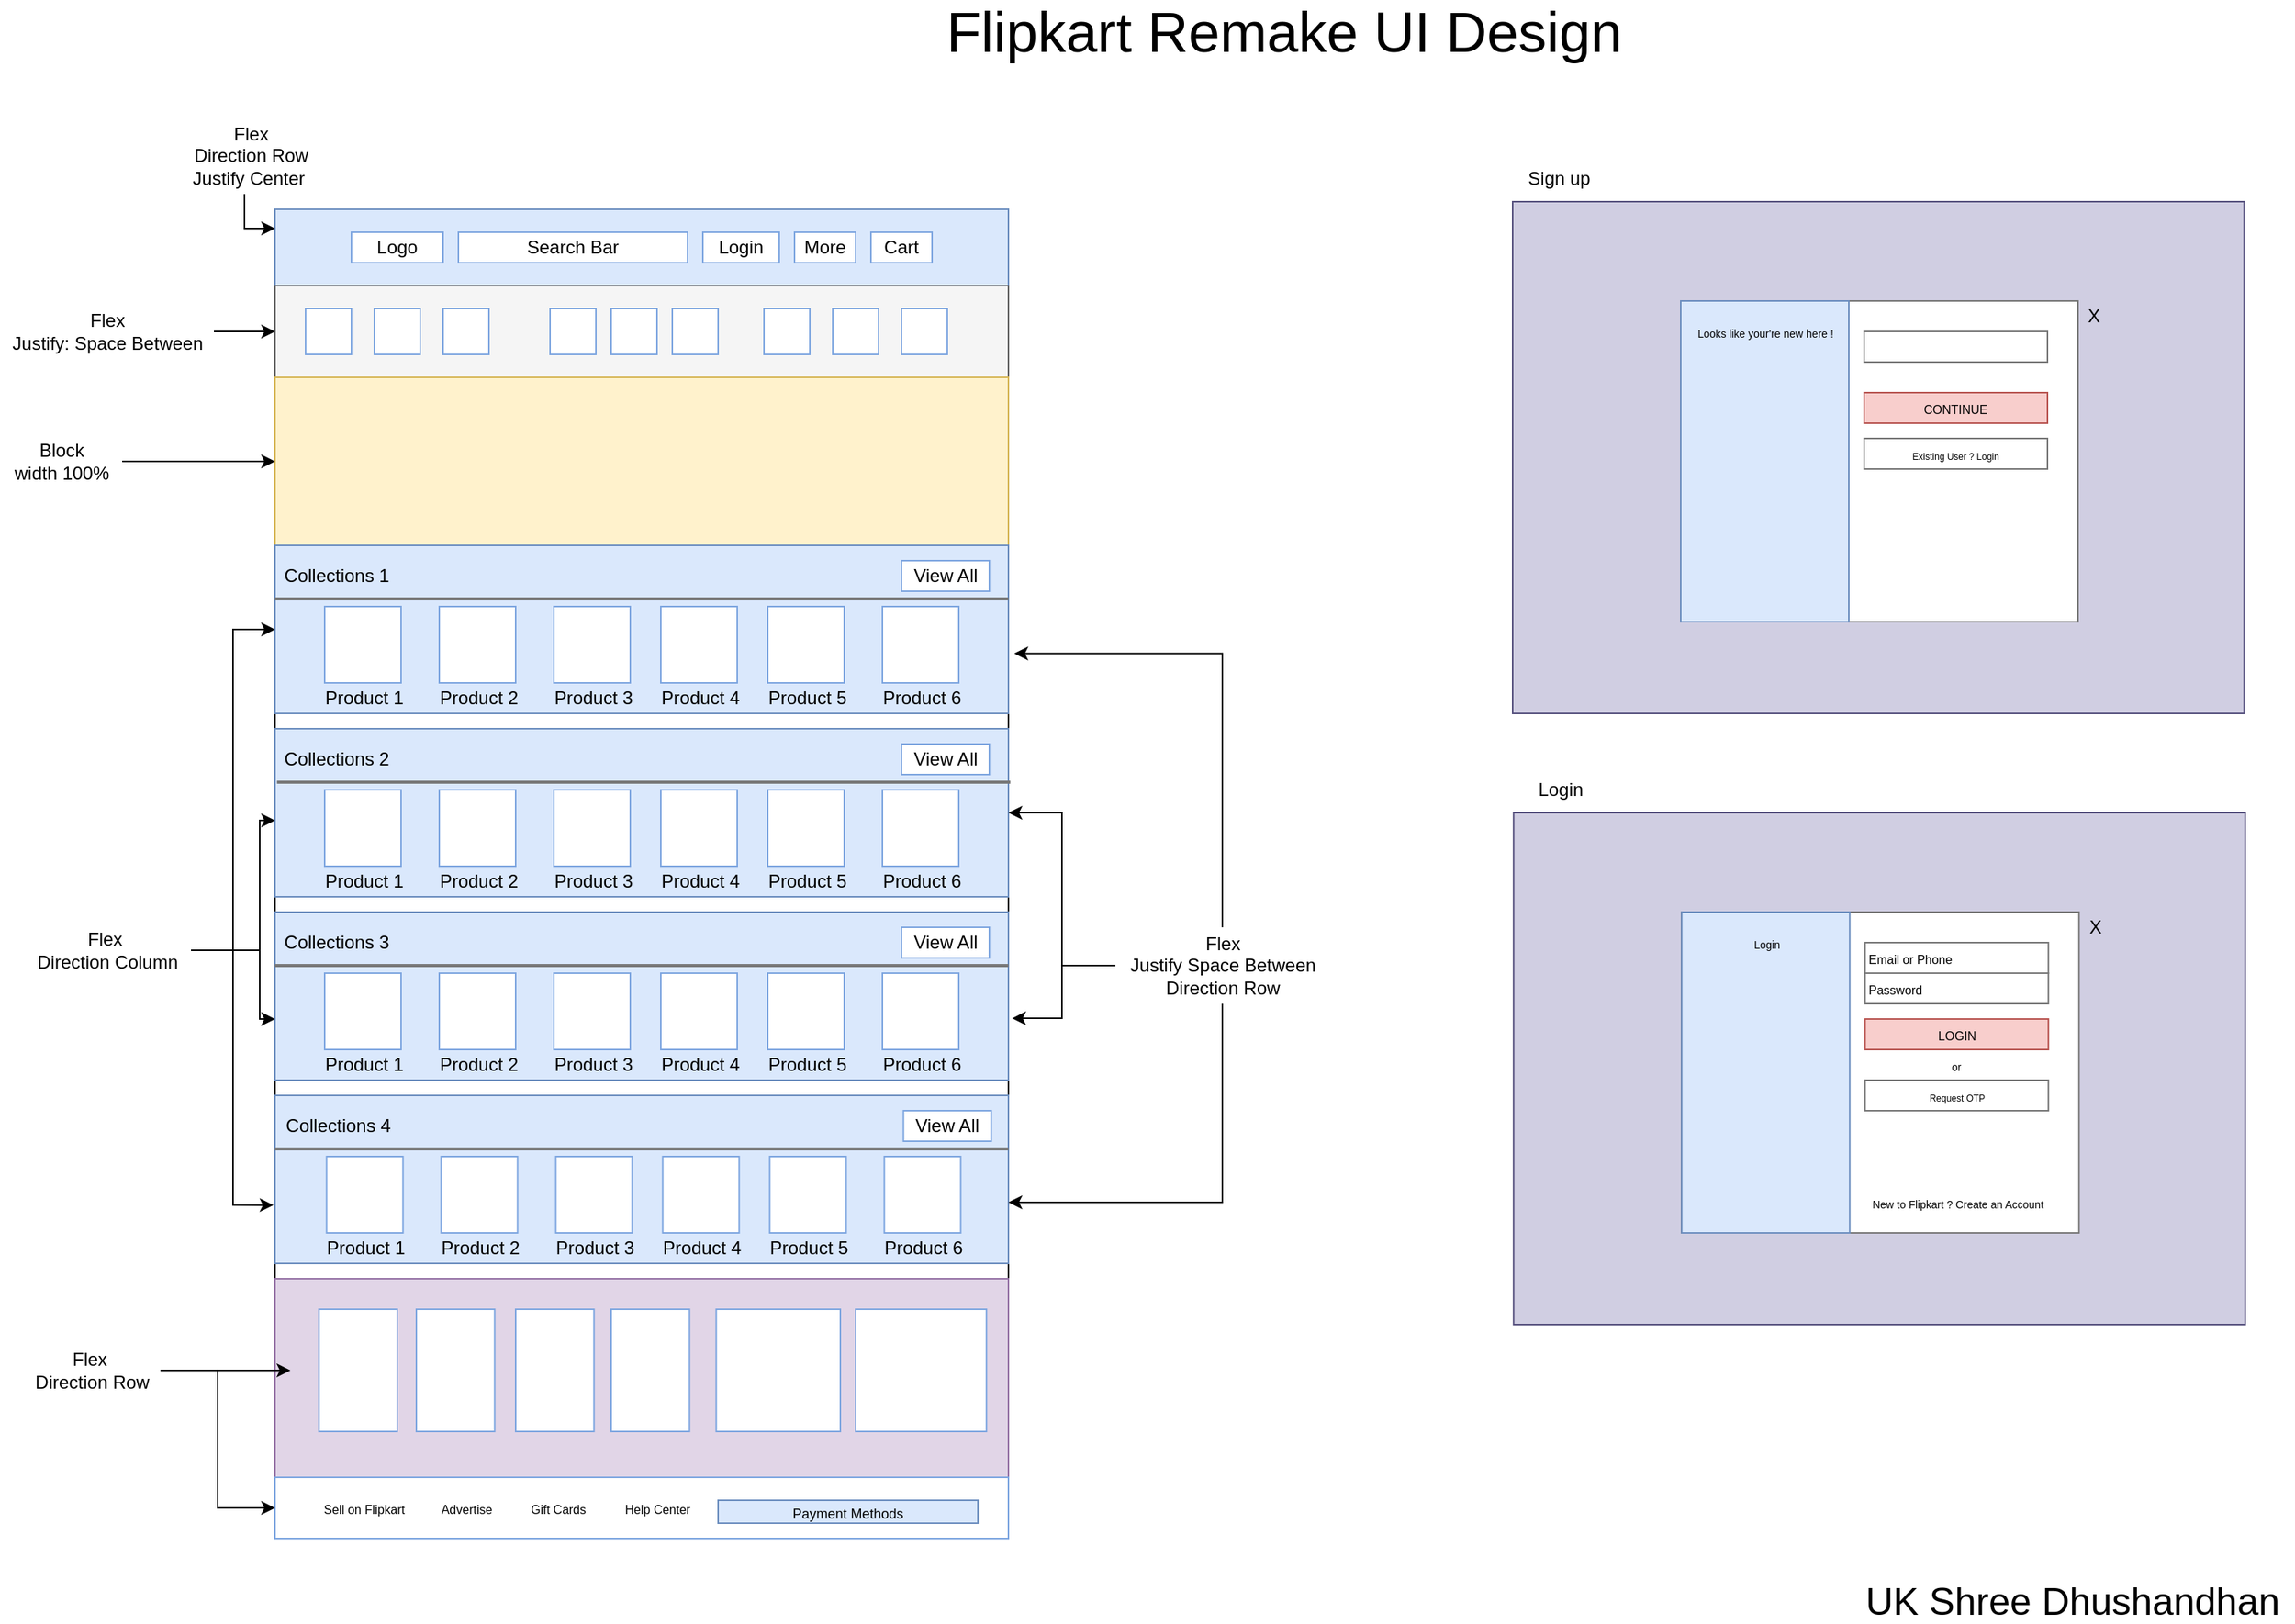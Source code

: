 <mxfile version="14.9.9" type="device"><diagram id="xrPJLf4KaqLyRBbTjnaE" name="Page-1"><mxGraphModel dx="2170" dy="1220" grid="1" gridSize="10" guides="1" tooltips="1" connect="1" arrows="1" fold="1" page="1" pageScale="1" pageWidth="1654" pageHeight="1169" math="0" shadow="0"><root><mxCell id="0"/><mxCell id="1" parent="0"/><mxCell id="oQyZuRm_MuqNHDYcDBWC-1" value="" style="rounded=0;whiteSpace=wrap;html=1;" vertex="1" parent="1"><mxGeometry x="200" y="200" width="480" height="870" as="geometry"/></mxCell><mxCell id="oQyZuRm_MuqNHDYcDBWC-2" value="" style="rounded=0;whiteSpace=wrap;html=1;strokeColor=#6c8ebf;fillColor=#dae8fc;" vertex="1" parent="1"><mxGeometry x="200" y="200" width="480" height="50" as="geometry"/></mxCell><mxCell id="oQyZuRm_MuqNHDYcDBWC-3" value="Logo" style="rounded=0;whiteSpace=wrap;html=1;strokeColor=#7EA6E0;" vertex="1" parent="1"><mxGeometry x="250" y="215" width="60" height="20" as="geometry"/></mxCell><mxCell id="oQyZuRm_MuqNHDYcDBWC-4" value="Search Bar" style="rounded=0;whiteSpace=wrap;html=1;strokeColor=#7EA6E0;" vertex="1" parent="1"><mxGeometry x="320" y="215" width="150" height="20" as="geometry"/></mxCell><mxCell id="oQyZuRm_MuqNHDYcDBWC-5" value="Login" style="rounded=0;whiteSpace=wrap;html=1;strokeColor=#7EA6E0;" vertex="1" parent="1"><mxGeometry x="480" y="215" width="50" height="20" as="geometry"/></mxCell><mxCell id="oQyZuRm_MuqNHDYcDBWC-6" value="More" style="rounded=0;whiteSpace=wrap;html=1;strokeColor=#7EA6E0;" vertex="1" parent="1"><mxGeometry x="540" y="215" width="40" height="20" as="geometry"/></mxCell><mxCell id="oQyZuRm_MuqNHDYcDBWC-7" value="Cart" style="rounded=0;whiteSpace=wrap;html=1;strokeColor=#7EA6E0;" vertex="1" parent="1"><mxGeometry x="590" y="215" width="40" height="20" as="geometry"/></mxCell><mxCell id="oQyZuRm_MuqNHDYcDBWC-10" value="" style="rounded=0;whiteSpace=wrap;html=1;strokeColor=#666666;fillColor=#f5f5f5;fontColor=#333333;" vertex="1" parent="1"><mxGeometry x="200" y="250" width="480" height="60" as="geometry"/></mxCell><mxCell id="oQyZuRm_MuqNHDYcDBWC-11" value="" style="whiteSpace=wrap;html=1;aspect=fixed;strokeColor=#7EA6E0;" vertex="1" parent="1"><mxGeometry x="220" y="265" width="30" height="30" as="geometry"/></mxCell><mxCell id="oQyZuRm_MuqNHDYcDBWC-12" value="" style="whiteSpace=wrap;html=1;aspect=fixed;strokeColor=#7EA6E0;" vertex="1" parent="1"><mxGeometry x="265" y="265" width="30" height="30" as="geometry"/></mxCell><mxCell id="oQyZuRm_MuqNHDYcDBWC-13" value="" style="whiteSpace=wrap;html=1;aspect=fixed;strokeColor=#7EA6E0;" vertex="1" parent="1"><mxGeometry x="310" y="265" width="30" height="30" as="geometry"/></mxCell><mxCell id="oQyZuRm_MuqNHDYcDBWC-16" value="" style="whiteSpace=wrap;html=1;aspect=fixed;strokeColor=#7EA6E0;" vertex="1" parent="1"><mxGeometry x="460" y="265" width="30" height="30" as="geometry"/></mxCell><mxCell id="oQyZuRm_MuqNHDYcDBWC-17" value="" style="whiteSpace=wrap;html=1;aspect=fixed;strokeColor=#7EA6E0;" vertex="1" parent="1"><mxGeometry x="420" y="265" width="30" height="30" as="geometry"/></mxCell><mxCell id="oQyZuRm_MuqNHDYcDBWC-18" value="" style="whiteSpace=wrap;html=1;aspect=fixed;strokeColor=#7EA6E0;" vertex="1" parent="1"><mxGeometry x="380" y="265" width="30" height="30" as="geometry"/></mxCell><mxCell id="oQyZuRm_MuqNHDYcDBWC-19" value="" style="whiteSpace=wrap;html=1;aspect=fixed;strokeColor=#7EA6E0;" vertex="1" parent="1"><mxGeometry x="610" y="265" width="30" height="30" as="geometry"/></mxCell><mxCell id="oQyZuRm_MuqNHDYcDBWC-20" value="" style="whiteSpace=wrap;html=1;aspect=fixed;strokeColor=#7EA6E0;" vertex="1" parent="1"><mxGeometry x="565" y="265" width="30" height="30" as="geometry"/></mxCell><mxCell id="oQyZuRm_MuqNHDYcDBWC-21" value="" style="whiteSpace=wrap;html=1;aspect=fixed;strokeColor=#7EA6E0;" vertex="1" parent="1"><mxGeometry x="520" y="265" width="30" height="30" as="geometry"/></mxCell><mxCell id="oQyZuRm_MuqNHDYcDBWC-22" value="" style="rounded=0;whiteSpace=wrap;html=1;strokeColor=#d6b656;fillColor=#fff2cc;" vertex="1" parent="1"><mxGeometry x="200" y="310" width="480" height="110" as="geometry"/></mxCell><mxCell id="oQyZuRm_MuqNHDYcDBWC-24" value="" style="rounded=0;whiteSpace=wrap;html=1;strokeColor=#6c8ebf;fillColor=#dae8fc;" vertex="1" parent="1"><mxGeometry x="200" y="420" width="480" height="110" as="geometry"/></mxCell><mxCell id="oQyZuRm_MuqNHDYcDBWC-58" value="" style="rounded=0;whiteSpace=wrap;html=1;strokeColor=#6c8ebf;fillColor=#dae8fc;" vertex="1" parent="1"><mxGeometry x="200" y="540" width="480" height="110" as="geometry"/></mxCell><mxCell id="oQyZuRm_MuqNHDYcDBWC-103" value="" style="rounded=0;whiteSpace=wrap;html=1;strokeColor=#6c8ebf;fillColor=#dae8fc;" vertex="1" parent="1"><mxGeometry x="200" y="780" width="480" height="110" as="geometry"/></mxCell><mxCell id="oQyZuRm_MuqNHDYcDBWC-120" value="" style="group" vertex="1" connectable="0" parent="1"><mxGeometry x="200" y="670" width="480" height="120" as="geometry"/></mxCell><mxCell id="oQyZuRm_MuqNHDYcDBWC-101" value="Collections 3" style="text;html=1;align=center;verticalAlign=middle;resizable=0;points=[];autosize=1;strokeColor=none;" vertex="1" parent="oQyZuRm_MuqNHDYcDBWC-120"><mxGeometry width="80" height="20" as="geometry"/></mxCell><mxCell id="oQyZuRm_MuqNHDYcDBWC-119" value="" style="group" vertex="1" connectable="0" parent="oQyZuRm_MuqNHDYcDBWC-120"><mxGeometry x="22.5" width="457.5" height="120" as="geometry"/></mxCell><mxCell id="oQyZuRm_MuqNHDYcDBWC-89" value="" style="whiteSpace=wrap;html=1;aspect=fixed;strokeColor=#7EA6E0;" vertex="1" parent="oQyZuRm_MuqNHDYcDBWC-119"><mxGeometry x="10" y="30" width="50" height="50" as="geometry"/></mxCell><mxCell id="oQyZuRm_MuqNHDYcDBWC-90" value="" style="whiteSpace=wrap;html=1;aspect=fixed;strokeColor=#7EA6E0;" vertex="1" parent="oQyZuRm_MuqNHDYcDBWC-119"><mxGeometry x="85" y="30" width="50" height="50" as="geometry"/></mxCell><mxCell id="oQyZuRm_MuqNHDYcDBWC-91" value="" style="whiteSpace=wrap;html=1;aspect=fixed;strokeColor=#7EA6E0;" vertex="1" parent="oQyZuRm_MuqNHDYcDBWC-119"><mxGeometry x="160" y="30" width="50" height="50" as="geometry"/></mxCell><mxCell id="oQyZuRm_MuqNHDYcDBWC-92" value="" style="whiteSpace=wrap;html=1;aspect=fixed;strokeColor=#7EA6E0;" vertex="1" parent="oQyZuRm_MuqNHDYcDBWC-119"><mxGeometry x="230" y="30" width="50" height="50" as="geometry"/></mxCell><mxCell id="oQyZuRm_MuqNHDYcDBWC-93" value="" style="whiteSpace=wrap;html=1;aspect=fixed;strokeColor=#7EA6E0;" vertex="1" parent="oQyZuRm_MuqNHDYcDBWC-119"><mxGeometry x="300" y="30" width="50" height="50" as="geometry"/></mxCell><mxCell id="oQyZuRm_MuqNHDYcDBWC-94" value="" style="whiteSpace=wrap;html=1;aspect=fixed;strokeColor=#7EA6E0;" vertex="1" parent="oQyZuRm_MuqNHDYcDBWC-119"><mxGeometry x="375" y="30" width="50" height="50" as="geometry"/></mxCell><mxCell id="oQyZuRm_MuqNHDYcDBWC-95" value="Product 1" style="text;html=1;align=center;verticalAlign=middle;resizable=0;points=[];autosize=1;strokeColor=none;" vertex="1" parent="oQyZuRm_MuqNHDYcDBWC-119"><mxGeometry y="80" width="70" height="20" as="geometry"/></mxCell><mxCell id="oQyZuRm_MuqNHDYcDBWC-96" value="Product 2" style="text;html=1;align=center;verticalAlign=middle;resizable=0;points=[];autosize=1;strokeColor=none;" vertex="1" parent="oQyZuRm_MuqNHDYcDBWC-119"><mxGeometry x="75" y="80" width="70" height="20" as="geometry"/></mxCell><mxCell id="oQyZuRm_MuqNHDYcDBWC-97" value="Product 3" style="text;html=1;align=center;verticalAlign=middle;resizable=0;points=[];autosize=1;strokeColor=none;" vertex="1" parent="oQyZuRm_MuqNHDYcDBWC-119"><mxGeometry x="150" y="80" width="70" height="20" as="geometry"/></mxCell><mxCell id="oQyZuRm_MuqNHDYcDBWC-98" value="Product 4" style="text;html=1;align=center;verticalAlign=middle;resizable=0;points=[];autosize=1;strokeColor=none;" vertex="1" parent="oQyZuRm_MuqNHDYcDBWC-119"><mxGeometry x="220" y="80" width="70" height="20" as="geometry"/></mxCell><mxCell id="oQyZuRm_MuqNHDYcDBWC-99" value="Product 5" style="text;html=1;align=center;verticalAlign=middle;resizable=0;points=[];autosize=1;strokeColor=none;" vertex="1" parent="oQyZuRm_MuqNHDYcDBWC-119"><mxGeometry x="290" y="80" width="70" height="20" as="geometry"/></mxCell><mxCell id="oQyZuRm_MuqNHDYcDBWC-100" value="Product 6" style="text;html=1;align=center;verticalAlign=middle;resizable=0;points=[];autosize=1;strokeColor=none;" vertex="1" parent="oQyZuRm_MuqNHDYcDBWC-119"><mxGeometry x="365" y="80" width="70" height="20" as="geometry"/></mxCell><mxCell id="oQyZuRm_MuqNHDYcDBWC-102" value="View All" style="rounded=0;whiteSpace=wrap;html=1;strokeColor=#7EA6E0;" vertex="1" parent="oQyZuRm_MuqNHDYcDBWC-119"><mxGeometry x="387.5" width="57.5" height="20" as="geometry"/></mxCell><mxCell id="oQyZuRm_MuqNHDYcDBWC-121" value="" style="rounded=0;whiteSpace=wrap;html=1;strokeColor=#9673a6;fillColor=#e1d5e7;" vertex="1" parent="1"><mxGeometry x="200" y="900" width="480" height="170" as="geometry"/></mxCell><mxCell id="oQyZuRm_MuqNHDYcDBWC-122" value="" style="rounded=0;whiteSpace=wrap;html=1;strokeColor=#7EA6E0;" vertex="1" parent="1"><mxGeometry x="200" y="1030" width="480" height="40" as="geometry"/></mxCell><mxCell id="oQyZuRm_MuqNHDYcDBWC-123" value="" style="rounded=0;whiteSpace=wrap;html=1;strokeColor=#7EA6E0;" vertex="1" parent="1"><mxGeometry x="228.75" y="920" width="51.25" height="80" as="geometry"/></mxCell><mxCell id="oQyZuRm_MuqNHDYcDBWC-124" value="" style="rounded=0;whiteSpace=wrap;html=1;strokeColor=#7EA6E0;" vertex="1" parent="1"><mxGeometry x="292.5" y="920" width="51.25" height="80" as="geometry"/></mxCell><mxCell id="oQyZuRm_MuqNHDYcDBWC-125" value="" style="rounded=0;whiteSpace=wrap;html=1;strokeColor=#7EA6E0;" vertex="1" parent="1"><mxGeometry x="357.5" y="920" width="51.25" height="80" as="geometry"/></mxCell><mxCell id="oQyZuRm_MuqNHDYcDBWC-126" value="" style="rounded=0;whiteSpace=wrap;html=1;strokeColor=#7EA6E0;" vertex="1" parent="1"><mxGeometry x="420" y="920" width="51.25" height="80" as="geometry"/></mxCell><mxCell id="oQyZuRm_MuqNHDYcDBWC-127" value="" style="rounded=0;whiteSpace=wrap;html=1;strokeColor=#7EA6E0;" vertex="1" parent="1"><mxGeometry x="488.75" y="920" width="81.25" height="80" as="geometry"/></mxCell><mxCell id="oQyZuRm_MuqNHDYcDBWC-128" value="" style="rounded=0;whiteSpace=wrap;html=1;strokeColor=#7EA6E0;" vertex="1" parent="1"><mxGeometry x="580" y="920" width="85.62" height="80" as="geometry"/></mxCell><mxCell id="oQyZuRm_MuqNHDYcDBWC-129" value="&lt;font style=&quot;font-size: 8px&quot;&gt;Sell on Flipkart&lt;/font&gt;" style="text;html=1;align=center;verticalAlign=middle;resizable=0;points=[];autosize=1;strokeColor=none;" vertex="1" parent="1"><mxGeometry x="222.5" y="1040" width="70" height="20" as="geometry"/></mxCell><mxCell id="oQyZuRm_MuqNHDYcDBWC-130" value="&lt;font style=&quot;font-size: 8px&quot;&gt;Advertise&lt;/font&gt;" style="text;html=1;align=center;verticalAlign=middle;resizable=0;points=[];autosize=1;strokeColor=none;" vertex="1" parent="1"><mxGeometry x="300" y="1040" width="50" height="20" as="geometry"/></mxCell><mxCell id="oQyZuRm_MuqNHDYcDBWC-131" value="&lt;span style=&quot;font-size: 8px&quot;&gt;Gift Cards&lt;/span&gt;" style="text;html=1;align=center;verticalAlign=middle;resizable=0;points=[];autosize=1;strokeColor=none;" vertex="1" parent="1"><mxGeometry x="360" y="1040" width="50" height="20" as="geometry"/></mxCell><mxCell id="oQyZuRm_MuqNHDYcDBWC-132" value="&lt;span style=&quot;font-size: 8px&quot;&gt;Help Center&lt;/span&gt;" style="text;html=1;align=center;verticalAlign=middle;resizable=0;points=[];autosize=1;strokeColor=none;" vertex="1" parent="1"><mxGeometry x="420" y="1040" width="60" height="20" as="geometry"/></mxCell><mxCell id="oQyZuRm_MuqNHDYcDBWC-133" value="&lt;font style=&quot;font-size: 9px&quot;&gt;Payment Methods&lt;/font&gt;" style="rounded=0;whiteSpace=wrap;html=1;strokeColor=#6c8ebf;fillColor=#dae8fc;" vertex="1" parent="1"><mxGeometry x="490" y="1045" width="170" height="15" as="geometry"/></mxCell><mxCell id="oQyZuRm_MuqNHDYcDBWC-136" style="edgeStyle=orthogonalEdgeStyle;rounded=0;orthogonalLoop=1;jettySize=auto;html=1;entryX=0;entryY=0.25;entryDx=0;entryDy=0;" edge="1" parent="1" source="oQyZuRm_MuqNHDYcDBWC-134" target="oQyZuRm_MuqNHDYcDBWC-2"><mxGeometry relative="1" as="geometry"><mxPoint x="440" y="165" as="targetPoint"/><Array as="points"><mxPoint x="180" y="212"/></Array></mxGeometry></mxCell><mxCell id="oQyZuRm_MuqNHDYcDBWC-134" value="Flex&lt;br&gt;Direction Row&lt;br&gt;Justify Center&amp;nbsp;" style="text;html=1;align=center;verticalAlign=middle;resizable=0;points=[];autosize=1;strokeColor=none;" vertex="1" parent="1"><mxGeometry x="138.75" y="140" width="90" height="50" as="geometry"/></mxCell><mxCell id="oQyZuRm_MuqNHDYcDBWC-138" style="edgeStyle=orthogonalEdgeStyle;rounded=0;orthogonalLoop=1;jettySize=auto;html=1;entryX=0;entryY=0.5;entryDx=0;entryDy=0;" edge="1" parent="1" source="oQyZuRm_MuqNHDYcDBWC-137" target="oQyZuRm_MuqNHDYcDBWC-10"><mxGeometry relative="1" as="geometry"/></mxCell><mxCell id="oQyZuRm_MuqNHDYcDBWC-137" value="Flex&lt;br&gt;Justify: Space Between" style="text;html=1;align=center;verticalAlign=middle;resizable=0;points=[];autosize=1;strokeColor=none;" vertex="1" parent="1"><mxGeometry x="20" y="265" width="140" height="30" as="geometry"/></mxCell><mxCell id="oQyZuRm_MuqNHDYcDBWC-140" style="edgeStyle=orthogonalEdgeStyle;rounded=0;orthogonalLoop=1;jettySize=auto;html=1;" edge="1" parent="1" source="oQyZuRm_MuqNHDYcDBWC-139" target="oQyZuRm_MuqNHDYcDBWC-22"><mxGeometry relative="1" as="geometry"/></mxCell><mxCell id="oQyZuRm_MuqNHDYcDBWC-139" value="Block&lt;br&gt;width 100%" style="text;html=1;align=center;verticalAlign=middle;resizable=0;points=[];autosize=1;strokeColor=none;" vertex="1" parent="1"><mxGeometry x="20" y="350" width="80" height="30" as="geometry"/></mxCell><mxCell id="oQyZuRm_MuqNHDYcDBWC-147" value="" style="line;strokeWidth=2;html=1;" vertex="1" parent="1"><mxGeometry x="200" y="670" width="480" height="10" as="geometry"/></mxCell><mxCell id="oQyZuRm_MuqNHDYcDBWC-148" value="" style="line;strokeWidth=2;html=1;strokeColor=#787878;" vertex="1" parent="1"><mxGeometry x="200" y="810" width="480" height="10" as="geometry"/></mxCell><mxCell id="oQyZuRm_MuqNHDYcDBWC-149" value="" style="group" vertex="1" connectable="0" parent="1"><mxGeometry x="201.25" y="790" width="467.5" height="100" as="geometry"/></mxCell><mxCell id="oQyZuRm_MuqNHDYcDBWC-150" value="Collections 4" style="text;html=1;align=center;verticalAlign=middle;resizable=0;points=[];autosize=1;strokeColor=none;" vertex="1" parent="oQyZuRm_MuqNHDYcDBWC-149"><mxGeometry width="80" height="20" as="geometry"/></mxCell><mxCell id="oQyZuRm_MuqNHDYcDBWC-151" value="" style="group" vertex="1" connectable="0" parent="oQyZuRm_MuqNHDYcDBWC-149"><mxGeometry x="22.5" width="445" height="100" as="geometry"/></mxCell><mxCell id="oQyZuRm_MuqNHDYcDBWC-152" value="" style="whiteSpace=wrap;html=1;aspect=fixed;strokeColor=#7EA6E0;" vertex="1" parent="oQyZuRm_MuqNHDYcDBWC-151"><mxGeometry x="10" y="30" width="50" height="50" as="geometry"/></mxCell><mxCell id="oQyZuRm_MuqNHDYcDBWC-153" value="" style="whiteSpace=wrap;html=1;aspect=fixed;strokeColor=#7EA6E0;" vertex="1" parent="oQyZuRm_MuqNHDYcDBWC-151"><mxGeometry x="85" y="30" width="50" height="50" as="geometry"/></mxCell><mxCell id="oQyZuRm_MuqNHDYcDBWC-154" value="" style="whiteSpace=wrap;html=1;aspect=fixed;strokeColor=#7EA6E0;" vertex="1" parent="oQyZuRm_MuqNHDYcDBWC-151"><mxGeometry x="160" y="30" width="50" height="50" as="geometry"/></mxCell><mxCell id="oQyZuRm_MuqNHDYcDBWC-155" value="" style="whiteSpace=wrap;html=1;aspect=fixed;strokeColor=#7EA6E0;" vertex="1" parent="oQyZuRm_MuqNHDYcDBWC-151"><mxGeometry x="230" y="30" width="50" height="50" as="geometry"/></mxCell><mxCell id="oQyZuRm_MuqNHDYcDBWC-156" value="" style="whiteSpace=wrap;html=1;aspect=fixed;strokeColor=#7EA6E0;" vertex="1" parent="oQyZuRm_MuqNHDYcDBWC-151"><mxGeometry x="300" y="30" width="50" height="50" as="geometry"/></mxCell><mxCell id="oQyZuRm_MuqNHDYcDBWC-157" value="" style="whiteSpace=wrap;html=1;aspect=fixed;strokeColor=#7EA6E0;" vertex="1" parent="oQyZuRm_MuqNHDYcDBWC-151"><mxGeometry x="375" y="30" width="50" height="50" as="geometry"/></mxCell><mxCell id="oQyZuRm_MuqNHDYcDBWC-158" value="Product 1" style="text;html=1;align=center;verticalAlign=middle;resizable=0;points=[];autosize=1;strokeColor=none;" vertex="1" parent="oQyZuRm_MuqNHDYcDBWC-151"><mxGeometry y="80" width="70" height="20" as="geometry"/></mxCell><mxCell id="oQyZuRm_MuqNHDYcDBWC-159" value="Product 2" style="text;html=1;align=center;verticalAlign=middle;resizable=0;points=[];autosize=1;strokeColor=none;" vertex="1" parent="oQyZuRm_MuqNHDYcDBWC-151"><mxGeometry x="75" y="80" width="70" height="20" as="geometry"/></mxCell><mxCell id="oQyZuRm_MuqNHDYcDBWC-160" value="Product 3" style="text;html=1;align=center;verticalAlign=middle;resizable=0;points=[];autosize=1;strokeColor=none;" vertex="1" parent="oQyZuRm_MuqNHDYcDBWC-151"><mxGeometry x="150" y="80" width="70" height="20" as="geometry"/></mxCell><mxCell id="oQyZuRm_MuqNHDYcDBWC-161" value="Product 4" style="text;html=1;align=center;verticalAlign=middle;resizable=0;points=[];autosize=1;strokeColor=none;" vertex="1" parent="oQyZuRm_MuqNHDYcDBWC-151"><mxGeometry x="220" y="80" width="70" height="20" as="geometry"/></mxCell><mxCell id="oQyZuRm_MuqNHDYcDBWC-162" value="Product 5" style="text;html=1;align=center;verticalAlign=middle;resizable=0;points=[];autosize=1;strokeColor=none;" vertex="1" parent="oQyZuRm_MuqNHDYcDBWC-151"><mxGeometry x="290" y="80" width="70" height="20" as="geometry"/></mxCell><mxCell id="oQyZuRm_MuqNHDYcDBWC-163" value="Product 6" style="text;html=1;align=center;verticalAlign=middle;resizable=0;points=[];autosize=1;strokeColor=none;" vertex="1" parent="oQyZuRm_MuqNHDYcDBWC-151"><mxGeometry x="365" y="80" width="70" height="20" as="geometry"/></mxCell><mxCell id="oQyZuRm_MuqNHDYcDBWC-164" value="View All" style="rounded=0;whiteSpace=wrap;html=1;strokeColor=#7EA6E0;" vertex="1" parent="oQyZuRm_MuqNHDYcDBWC-151"><mxGeometry x="387.5" width="57.5" height="20" as="geometry"/></mxCell><mxCell id="oQyZuRm_MuqNHDYcDBWC-165" value="" style="rounded=0;whiteSpace=wrap;html=1;strokeColor=#6c8ebf;fillColor=#dae8fc;" vertex="1" parent="1"><mxGeometry x="200" y="660" width="480" height="110" as="geometry"/></mxCell><mxCell id="oQyZuRm_MuqNHDYcDBWC-166" value="" style="group" vertex="1" connectable="0" parent="1"><mxGeometry x="200" y="670" width="467.5" height="100" as="geometry"/></mxCell><mxCell id="oQyZuRm_MuqNHDYcDBWC-167" value="Collections 3" style="text;html=1;align=center;verticalAlign=middle;resizable=0;points=[];autosize=1;strokeColor=none;" vertex="1" parent="oQyZuRm_MuqNHDYcDBWC-166"><mxGeometry width="80" height="20" as="geometry"/></mxCell><mxCell id="oQyZuRm_MuqNHDYcDBWC-168" value="" style="group" vertex="1" connectable="0" parent="oQyZuRm_MuqNHDYcDBWC-166"><mxGeometry x="22.5" width="445" height="100" as="geometry"/></mxCell><mxCell id="oQyZuRm_MuqNHDYcDBWC-169" value="" style="whiteSpace=wrap;html=1;aspect=fixed;strokeColor=#7EA6E0;" vertex="1" parent="oQyZuRm_MuqNHDYcDBWC-168"><mxGeometry x="10" y="30" width="50" height="50" as="geometry"/></mxCell><mxCell id="oQyZuRm_MuqNHDYcDBWC-170" value="" style="whiteSpace=wrap;html=1;aspect=fixed;strokeColor=#7EA6E0;" vertex="1" parent="oQyZuRm_MuqNHDYcDBWC-168"><mxGeometry x="85" y="30" width="50" height="50" as="geometry"/></mxCell><mxCell id="oQyZuRm_MuqNHDYcDBWC-171" value="" style="whiteSpace=wrap;html=1;aspect=fixed;strokeColor=#7EA6E0;" vertex="1" parent="oQyZuRm_MuqNHDYcDBWC-168"><mxGeometry x="160" y="30" width="50" height="50" as="geometry"/></mxCell><mxCell id="oQyZuRm_MuqNHDYcDBWC-172" value="" style="whiteSpace=wrap;html=1;aspect=fixed;strokeColor=#7EA6E0;" vertex="1" parent="oQyZuRm_MuqNHDYcDBWC-168"><mxGeometry x="230" y="30" width="50" height="50" as="geometry"/></mxCell><mxCell id="oQyZuRm_MuqNHDYcDBWC-173" value="" style="whiteSpace=wrap;html=1;aspect=fixed;strokeColor=#7EA6E0;" vertex="1" parent="oQyZuRm_MuqNHDYcDBWC-168"><mxGeometry x="300" y="30" width="50" height="50" as="geometry"/></mxCell><mxCell id="oQyZuRm_MuqNHDYcDBWC-174" value="" style="whiteSpace=wrap;html=1;aspect=fixed;strokeColor=#7EA6E0;" vertex="1" parent="oQyZuRm_MuqNHDYcDBWC-168"><mxGeometry x="375" y="30" width="50" height="50" as="geometry"/></mxCell><mxCell id="oQyZuRm_MuqNHDYcDBWC-175" value="Product 1" style="text;html=1;align=center;verticalAlign=middle;resizable=0;points=[];autosize=1;strokeColor=none;" vertex="1" parent="oQyZuRm_MuqNHDYcDBWC-168"><mxGeometry y="80" width="70" height="20" as="geometry"/></mxCell><mxCell id="oQyZuRm_MuqNHDYcDBWC-176" value="Product 2" style="text;html=1;align=center;verticalAlign=middle;resizable=0;points=[];autosize=1;strokeColor=none;" vertex="1" parent="oQyZuRm_MuqNHDYcDBWC-168"><mxGeometry x="75" y="80" width="70" height="20" as="geometry"/></mxCell><mxCell id="oQyZuRm_MuqNHDYcDBWC-177" value="Product 3" style="text;html=1;align=center;verticalAlign=middle;resizable=0;points=[];autosize=1;strokeColor=none;" vertex="1" parent="oQyZuRm_MuqNHDYcDBWC-168"><mxGeometry x="150" y="80" width="70" height="20" as="geometry"/></mxCell><mxCell id="oQyZuRm_MuqNHDYcDBWC-178" value="Product 4" style="text;html=1;align=center;verticalAlign=middle;resizable=0;points=[];autosize=1;strokeColor=none;" vertex="1" parent="oQyZuRm_MuqNHDYcDBWC-168"><mxGeometry x="220" y="80" width="70" height="20" as="geometry"/></mxCell><mxCell id="oQyZuRm_MuqNHDYcDBWC-179" value="Product 5" style="text;html=1;align=center;verticalAlign=middle;resizable=0;points=[];autosize=1;strokeColor=none;" vertex="1" parent="oQyZuRm_MuqNHDYcDBWC-168"><mxGeometry x="290" y="80" width="70" height="20" as="geometry"/></mxCell><mxCell id="oQyZuRm_MuqNHDYcDBWC-180" value="Product 6" style="text;html=1;align=center;verticalAlign=middle;resizable=0;points=[];autosize=1;strokeColor=none;" vertex="1" parent="oQyZuRm_MuqNHDYcDBWC-168"><mxGeometry x="365" y="80" width="70" height="20" as="geometry"/></mxCell><mxCell id="oQyZuRm_MuqNHDYcDBWC-181" value="View All" style="rounded=0;whiteSpace=wrap;html=1;strokeColor=#7EA6E0;" vertex="1" parent="oQyZuRm_MuqNHDYcDBWC-168"><mxGeometry x="387.5" width="57.5" height="20" as="geometry"/></mxCell><mxCell id="oQyZuRm_MuqNHDYcDBWC-182" value="" style="group" vertex="1" connectable="0" parent="1"><mxGeometry x="200" y="550" width="467.5" height="100" as="geometry"/></mxCell><mxCell id="oQyZuRm_MuqNHDYcDBWC-183" value="Collections 2" style="text;html=1;align=center;verticalAlign=middle;resizable=0;points=[];autosize=1;strokeColor=none;" vertex="1" parent="oQyZuRm_MuqNHDYcDBWC-182"><mxGeometry width="80" height="20" as="geometry"/></mxCell><mxCell id="oQyZuRm_MuqNHDYcDBWC-184" value="" style="group" vertex="1" connectable="0" parent="oQyZuRm_MuqNHDYcDBWC-182"><mxGeometry x="22.5" width="445" height="100" as="geometry"/></mxCell><mxCell id="oQyZuRm_MuqNHDYcDBWC-185" value="" style="whiteSpace=wrap;html=1;aspect=fixed;strokeColor=#7EA6E0;" vertex="1" parent="oQyZuRm_MuqNHDYcDBWC-184"><mxGeometry x="10" y="30" width="50" height="50" as="geometry"/></mxCell><mxCell id="oQyZuRm_MuqNHDYcDBWC-186" value="" style="whiteSpace=wrap;html=1;aspect=fixed;strokeColor=#7EA6E0;" vertex="1" parent="oQyZuRm_MuqNHDYcDBWC-184"><mxGeometry x="85" y="30" width="50" height="50" as="geometry"/></mxCell><mxCell id="oQyZuRm_MuqNHDYcDBWC-187" value="" style="whiteSpace=wrap;html=1;aspect=fixed;strokeColor=#7EA6E0;" vertex="1" parent="oQyZuRm_MuqNHDYcDBWC-184"><mxGeometry x="160" y="30" width="50" height="50" as="geometry"/></mxCell><mxCell id="oQyZuRm_MuqNHDYcDBWC-188" value="" style="whiteSpace=wrap;html=1;aspect=fixed;strokeColor=#7EA6E0;" vertex="1" parent="oQyZuRm_MuqNHDYcDBWC-184"><mxGeometry x="230" y="30" width="50" height="50" as="geometry"/></mxCell><mxCell id="oQyZuRm_MuqNHDYcDBWC-189" value="" style="whiteSpace=wrap;html=1;aspect=fixed;strokeColor=#7EA6E0;" vertex="1" parent="oQyZuRm_MuqNHDYcDBWC-184"><mxGeometry x="300" y="30" width="50" height="50" as="geometry"/></mxCell><mxCell id="oQyZuRm_MuqNHDYcDBWC-190" value="" style="whiteSpace=wrap;html=1;aspect=fixed;strokeColor=#7EA6E0;" vertex="1" parent="oQyZuRm_MuqNHDYcDBWC-184"><mxGeometry x="375" y="30" width="50" height="50" as="geometry"/></mxCell><mxCell id="oQyZuRm_MuqNHDYcDBWC-191" value="Product 1" style="text;html=1;align=center;verticalAlign=middle;resizable=0;points=[];autosize=1;strokeColor=none;" vertex="1" parent="oQyZuRm_MuqNHDYcDBWC-184"><mxGeometry y="80" width="70" height="20" as="geometry"/></mxCell><mxCell id="oQyZuRm_MuqNHDYcDBWC-192" value="Product 2" style="text;html=1;align=center;verticalAlign=middle;resizable=0;points=[];autosize=1;strokeColor=none;" vertex="1" parent="oQyZuRm_MuqNHDYcDBWC-184"><mxGeometry x="75" y="80" width="70" height="20" as="geometry"/></mxCell><mxCell id="oQyZuRm_MuqNHDYcDBWC-193" value="Product 3" style="text;html=1;align=center;verticalAlign=middle;resizable=0;points=[];autosize=1;strokeColor=none;" vertex="1" parent="oQyZuRm_MuqNHDYcDBWC-184"><mxGeometry x="150" y="80" width="70" height="20" as="geometry"/></mxCell><mxCell id="oQyZuRm_MuqNHDYcDBWC-194" value="Product 4" style="text;html=1;align=center;verticalAlign=middle;resizable=0;points=[];autosize=1;strokeColor=none;" vertex="1" parent="oQyZuRm_MuqNHDYcDBWC-184"><mxGeometry x="220" y="80" width="70" height="20" as="geometry"/></mxCell><mxCell id="oQyZuRm_MuqNHDYcDBWC-195" value="Product 5" style="text;html=1;align=center;verticalAlign=middle;resizable=0;points=[];autosize=1;strokeColor=none;" vertex="1" parent="oQyZuRm_MuqNHDYcDBWC-184"><mxGeometry x="290" y="80" width="70" height="20" as="geometry"/></mxCell><mxCell id="oQyZuRm_MuqNHDYcDBWC-196" value="Product 6" style="text;html=1;align=center;verticalAlign=middle;resizable=0;points=[];autosize=1;strokeColor=none;" vertex="1" parent="oQyZuRm_MuqNHDYcDBWC-184"><mxGeometry x="365" y="80" width="70" height="20" as="geometry"/></mxCell><mxCell id="oQyZuRm_MuqNHDYcDBWC-197" value="View All" style="rounded=0;whiteSpace=wrap;html=1;strokeColor=#7EA6E0;" vertex="1" parent="oQyZuRm_MuqNHDYcDBWC-184"><mxGeometry x="387.5" width="57.5" height="20" as="geometry"/></mxCell><mxCell id="oQyZuRm_MuqNHDYcDBWC-198" value="" style="group" vertex="1" connectable="0" parent="1"><mxGeometry x="200" y="430" width="467.5" height="100" as="geometry"/></mxCell><mxCell id="oQyZuRm_MuqNHDYcDBWC-199" value="Collections 1" style="text;html=1;align=center;verticalAlign=middle;resizable=0;points=[];autosize=1;strokeColor=none;" vertex="1" parent="oQyZuRm_MuqNHDYcDBWC-198"><mxGeometry width="80" height="20" as="geometry"/></mxCell><mxCell id="oQyZuRm_MuqNHDYcDBWC-200" value="" style="group" vertex="1" connectable="0" parent="oQyZuRm_MuqNHDYcDBWC-198"><mxGeometry x="22.5" width="445" height="100" as="geometry"/></mxCell><mxCell id="oQyZuRm_MuqNHDYcDBWC-201" value="" style="whiteSpace=wrap;html=1;aspect=fixed;strokeColor=#7EA6E0;" vertex="1" parent="oQyZuRm_MuqNHDYcDBWC-200"><mxGeometry x="10" y="30" width="50" height="50" as="geometry"/></mxCell><mxCell id="oQyZuRm_MuqNHDYcDBWC-202" value="" style="whiteSpace=wrap;html=1;aspect=fixed;strokeColor=#7EA6E0;" vertex="1" parent="oQyZuRm_MuqNHDYcDBWC-200"><mxGeometry x="85" y="30" width="50" height="50" as="geometry"/></mxCell><mxCell id="oQyZuRm_MuqNHDYcDBWC-203" value="" style="whiteSpace=wrap;html=1;aspect=fixed;strokeColor=#7EA6E0;" vertex="1" parent="oQyZuRm_MuqNHDYcDBWC-200"><mxGeometry x="160" y="30" width="50" height="50" as="geometry"/></mxCell><mxCell id="oQyZuRm_MuqNHDYcDBWC-204" value="" style="whiteSpace=wrap;html=1;aspect=fixed;strokeColor=#7EA6E0;" vertex="1" parent="oQyZuRm_MuqNHDYcDBWC-200"><mxGeometry x="230" y="30" width="50" height="50" as="geometry"/></mxCell><mxCell id="oQyZuRm_MuqNHDYcDBWC-205" value="" style="whiteSpace=wrap;html=1;aspect=fixed;strokeColor=#7EA6E0;" vertex="1" parent="oQyZuRm_MuqNHDYcDBWC-200"><mxGeometry x="300" y="30" width="50" height="50" as="geometry"/></mxCell><mxCell id="oQyZuRm_MuqNHDYcDBWC-206" value="" style="whiteSpace=wrap;html=1;aspect=fixed;strokeColor=#7EA6E0;" vertex="1" parent="oQyZuRm_MuqNHDYcDBWC-200"><mxGeometry x="375" y="30" width="50" height="50" as="geometry"/></mxCell><mxCell id="oQyZuRm_MuqNHDYcDBWC-207" value="Product 1" style="text;html=1;align=center;verticalAlign=middle;resizable=0;points=[];autosize=1;strokeColor=none;" vertex="1" parent="oQyZuRm_MuqNHDYcDBWC-200"><mxGeometry y="80" width="70" height="20" as="geometry"/></mxCell><mxCell id="oQyZuRm_MuqNHDYcDBWC-208" value="Product 2" style="text;html=1;align=center;verticalAlign=middle;resizable=0;points=[];autosize=1;strokeColor=none;" vertex="1" parent="oQyZuRm_MuqNHDYcDBWC-200"><mxGeometry x="75" y="80" width="70" height="20" as="geometry"/></mxCell><mxCell id="oQyZuRm_MuqNHDYcDBWC-209" value="Product 3" style="text;html=1;align=center;verticalAlign=middle;resizable=0;points=[];autosize=1;strokeColor=none;" vertex="1" parent="oQyZuRm_MuqNHDYcDBWC-200"><mxGeometry x="150" y="80" width="70" height="20" as="geometry"/></mxCell><mxCell id="oQyZuRm_MuqNHDYcDBWC-210" value="Product 4" style="text;html=1;align=center;verticalAlign=middle;resizable=0;points=[];autosize=1;strokeColor=none;" vertex="1" parent="oQyZuRm_MuqNHDYcDBWC-200"><mxGeometry x="220" y="80" width="70" height="20" as="geometry"/></mxCell><mxCell id="oQyZuRm_MuqNHDYcDBWC-211" value="Product 5" style="text;html=1;align=center;verticalAlign=middle;resizable=0;points=[];autosize=1;strokeColor=none;" vertex="1" parent="oQyZuRm_MuqNHDYcDBWC-200"><mxGeometry x="290" y="80" width="70" height="20" as="geometry"/></mxCell><mxCell id="oQyZuRm_MuqNHDYcDBWC-212" value="Product 6" style="text;html=1;align=center;verticalAlign=middle;resizable=0;points=[];autosize=1;strokeColor=none;" vertex="1" parent="oQyZuRm_MuqNHDYcDBWC-200"><mxGeometry x="365" y="80" width="70" height="20" as="geometry"/></mxCell><mxCell id="oQyZuRm_MuqNHDYcDBWC-213" value="View All" style="rounded=0;whiteSpace=wrap;html=1;strokeColor=#7EA6E0;" vertex="1" parent="oQyZuRm_MuqNHDYcDBWC-200"><mxGeometry x="387.5" width="57.5" height="20" as="geometry"/></mxCell><mxCell id="oQyZuRm_MuqNHDYcDBWC-214" value="" style="line;strokeWidth=2;html=1;strokeColor=#787878;" vertex="1" parent="1"><mxGeometry x="200" y="690" width="480" height="10" as="geometry"/></mxCell><mxCell id="oQyZuRm_MuqNHDYcDBWC-215" value="" style="line;strokeWidth=2;html=1;strokeColor=#787878;" vertex="1" parent="1"><mxGeometry x="201.25" y="570" width="480" height="10" as="geometry"/></mxCell><mxCell id="oQyZuRm_MuqNHDYcDBWC-216" value="" style="line;strokeWidth=2;html=1;strokeColor=#787878;" vertex="1" parent="1"><mxGeometry x="200" y="450" width="480" height="10" as="geometry"/></mxCell><mxCell id="oQyZuRm_MuqNHDYcDBWC-224" style="edgeStyle=orthogonalEdgeStyle;rounded=0;orthogonalLoop=1;jettySize=auto;html=1;entryX=0;entryY=0.5;entryDx=0;entryDy=0;" edge="1" parent="1" source="oQyZuRm_MuqNHDYcDBWC-217" target="oQyZuRm_MuqNHDYcDBWC-24"><mxGeometry relative="1" as="geometry"/></mxCell><mxCell id="oQyZuRm_MuqNHDYcDBWC-225" style="edgeStyle=orthogonalEdgeStyle;rounded=0;orthogonalLoop=1;jettySize=auto;html=1;" edge="1" parent="1" source="oQyZuRm_MuqNHDYcDBWC-217"><mxGeometry relative="1" as="geometry"><mxPoint x="200" y="600" as="targetPoint"/><Array as="points"><mxPoint x="190" y="685"/><mxPoint x="190" y="600"/></Array></mxGeometry></mxCell><mxCell id="oQyZuRm_MuqNHDYcDBWC-226" style="edgeStyle=orthogonalEdgeStyle;rounded=0;orthogonalLoop=1;jettySize=auto;html=1;" edge="1" parent="1" source="oQyZuRm_MuqNHDYcDBWC-217"><mxGeometry relative="1" as="geometry"><mxPoint x="200" y="730.0" as="targetPoint"/><Array as="points"><mxPoint x="190" y="685"/><mxPoint x="190" y="730"/></Array></mxGeometry></mxCell><mxCell id="oQyZuRm_MuqNHDYcDBWC-227" style="edgeStyle=orthogonalEdgeStyle;rounded=0;orthogonalLoop=1;jettySize=auto;html=1;entryX=-0.002;entryY=0.653;entryDx=0;entryDy=0;entryPerimeter=0;" edge="1" parent="1" source="oQyZuRm_MuqNHDYcDBWC-217" target="oQyZuRm_MuqNHDYcDBWC-103"><mxGeometry relative="1" as="geometry"/></mxCell><mxCell id="oQyZuRm_MuqNHDYcDBWC-217" value="Flex&amp;nbsp;&lt;br&gt;Direction Column" style="text;html=1;align=center;verticalAlign=middle;resizable=0;points=[];autosize=1;strokeColor=none;" vertex="1" parent="1"><mxGeometry x="35" y="670" width="110" height="30" as="geometry"/></mxCell><mxCell id="oQyZuRm_MuqNHDYcDBWC-228" style="edgeStyle=orthogonalEdgeStyle;rounded=0;orthogonalLoop=1;jettySize=auto;html=1;entryX=1.008;entryY=0.643;entryDx=0;entryDy=0;entryPerimeter=0;" edge="1" parent="1" source="oQyZuRm_MuqNHDYcDBWC-223" target="oQyZuRm_MuqNHDYcDBWC-24"><mxGeometry relative="1" as="geometry"><Array as="points"><mxPoint x="820" y="491"/></Array></mxGeometry></mxCell><mxCell id="oQyZuRm_MuqNHDYcDBWC-229" style="edgeStyle=orthogonalEdgeStyle;rounded=0;orthogonalLoop=1;jettySize=auto;html=1;entryX=1;entryY=0.636;entryDx=0;entryDy=0;entryPerimeter=0;" edge="1" parent="1" source="oQyZuRm_MuqNHDYcDBWC-223" target="oQyZuRm_MuqNHDYcDBWC-103"><mxGeometry relative="1" as="geometry"><Array as="points"><mxPoint x="820" y="850"/></Array></mxGeometry></mxCell><mxCell id="oQyZuRm_MuqNHDYcDBWC-230" style="edgeStyle=orthogonalEdgeStyle;rounded=0;orthogonalLoop=1;jettySize=auto;html=1;entryX=1;entryY=0.5;entryDx=0;entryDy=0;" edge="1" parent="1" source="oQyZuRm_MuqNHDYcDBWC-223" target="oQyZuRm_MuqNHDYcDBWC-58"><mxGeometry relative="1" as="geometry"/></mxCell><mxCell id="oQyZuRm_MuqNHDYcDBWC-231" style="edgeStyle=orthogonalEdgeStyle;rounded=0;orthogonalLoop=1;jettySize=auto;html=1;entryX=1.005;entryY=0.632;entryDx=0;entryDy=0;entryPerimeter=0;" edge="1" parent="1" source="oQyZuRm_MuqNHDYcDBWC-223" target="oQyZuRm_MuqNHDYcDBWC-165"><mxGeometry relative="1" as="geometry"/></mxCell><mxCell id="oQyZuRm_MuqNHDYcDBWC-223" value="Flex&lt;br&gt;Justify Space Between&lt;br&gt;Direction Row" style="text;html=1;align=center;verticalAlign=middle;resizable=0;points=[];autosize=1;strokeColor=none;" vertex="1" parent="1"><mxGeometry x="750" y="670" width="140" height="50" as="geometry"/></mxCell><mxCell id="oQyZuRm_MuqNHDYcDBWC-233" style="edgeStyle=orthogonalEdgeStyle;rounded=0;orthogonalLoop=1;jettySize=auto;html=1;entryX=0.021;entryY=0.353;entryDx=0;entryDy=0;entryPerimeter=0;" edge="1" parent="1" source="oQyZuRm_MuqNHDYcDBWC-232" target="oQyZuRm_MuqNHDYcDBWC-121"><mxGeometry relative="1" as="geometry"/></mxCell><mxCell id="oQyZuRm_MuqNHDYcDBWC-234" style="edgeStyle=orthogonalEdgeStyle;rounded=0;orthogonalLoop=1;jettySize=auto;html=1;entryX=0;entryY=0.5;entryDx=0;entryDy=0;" edge="1" parent="1" source="oQyZuRm_MuqNHDYcDBWC-232" target="oQyZuRm_MuqNHDYcDBWC-122"><mxGeometry relative="1" as="geometry"/></mxCell><mxCell id="oQyZuRm_MuqNHDYcDBWC-232" value="Flex&amp;nbsp;&lt;br&gt;Direction Row" style="text;html=1;align=center;verticalAlign=middle;resizable=0;points=[];autosize=1;strokeColor=none;" vertex="1" parent="1"><mxGeometry x="35" y="945" width="90" height="30" as="geometry"/></mxCell><mxCell id="oQyZuRm_MuqNHDYcDBWC-235" value="" style="rounded=0;whiteSpace=wrap;html=1;strokeColor=#56517e;fillColor=#d0cee2;" vertex="1" parent="1"><mxGeometry x="1010" y="195" width="478.75" height="335" as="geometry"/></mxCell><mxCell id="oQyZuRm_MuqNHDYcDBWC-236" value="" style="rounded=0;whiteSpace=wrap;html=1;strokeColor=#787878;" vertex="1" parent="1"><mxGeometry x="1120" y="260" width="260" height="210" as="geometry"/></mxCell><mxCell id="oQyZuRm_MuqNHDYcDBWC-237" value="X" style="text;html=1;align=center;verticalAlign=middle;resizable=0;points=[];autosize=1;strokeColor=none;" vertex="1" parent="1"><mxGeometry x="1380" y="260" width="20" height="20" as="geometry"/></mxCell><mxCell id="oQyZuRm_MuqNHDYcDBWC-238" value="" style="rounded=0;whiteSpace=wrap;html=1;strokeColor=#6c8ebf;fillColor=#dae8fc;" vertex="1" parent="1"><mxGeometry x="1120" y="260" width="110" height="210" as="geometry"/></mxCell><mxCell id="oQyZuRm_MuqNHDYcDBWC-239" value="" style="rounded=0;whiteSpace=wrap;html=1;strokeColor=#787878;" vertex="1" parent="1"><mxGeometry x="1240" y="280" width="120" height="20" as="geometry"/></mxCell><mxCell id="oQyZuRm_MuqNHDYcDBWC-242" value="&lt;font style=&quot;font-size: 8px&quot;&gt;CONTINUE&lt;/font&gt;" style="rounded=0;whiteSpace=wrap;html=1;strokeColor=#b85450;fillColor=#f8cecc;" vertex="1" parent="1"><mxGeometry x="1240" y="320" width="120" height="20" as="geometry"/></mxCell><mxCell id="oQyZuRm_MuqNHDYcDBWC-243" value="&lt;font style=&quot;font-size: 6px&quot;&gt;Existing User ? Login&lt;/font&gt;" style="rounded=0;whiteSpace=wrap;html=1;strokeColor=#787878;" vertex="1" parent="1"><mxGeometry x="1240" y="350" width="120" height="20" as="geometry"/></mxCell><mxCell id="oQyZuRm_MuqNHDYcDBWC-244" value="&lt;font style=&quot;font-size: 7px&quot;&gt;Looks like your're new here !&lt;/font&gt;" style="text;html=1;align=center;verticalAlign=middle;resizable=0;points=[];autosize=1;strokeColor=none;" vertex="1" parent="1"><mxGeometry x="1125" y="270" width="100" height="20" as="geometry"/></mxCell><mxCell id="oQyZuRm_MuqNHDYcDBWC-245" value="Sign up" style="text;html=1;align=center;verticalAlign=middle;resizable=0;points=[];autosize=1;strokeColor=none;" vertex="1" parent="1"><mxGeometry x="1010" y="170" width="60" height="20" as="geometry"/></mxCell><mxCell id="oQyZuRm_MuqNHDYcDBWC-246" value="" style="rounded=0;whiteSpace=wrap;html=1;strokeColor=#56517e;fillColor=#d0cee2;" vertex="1" parent="1"><mxGeometry x="1010.63" y="595" width="478.75" height="335" as="geometry"/></mxCell><mxCell id="oQyZuRm_MuqNHDYcDBWC-247" value="" style="rounded=0;whiteSpace=wrap;html=1;strokeColor=#787878;" vertex="1" parent="1"><mxGeometry x="1120.63" y="660" width="260" height="210" as="geometry"/></mxCell><mxCell id="oQyZuRm_MuqNHDYcDBWC-248" value="X" style="text;html=1;align=center;verticalAlign=middle;resizable=0;points=[];autosize=1;strokeColor=none;" vertex="1" parent="1"><mxGeometry x="1380.63" y="660" width="20" height="20" as="geometry"/></mxCell><mxCell id="oQyZuRm_MuqNHDYcDBWC-249" value="" style="rounded=0;whiteSpace=wrap;html=1;strokeColor=#6c8ebf;fillColor=#dae8fc;" vertex="1" parent="1"><mxGeometry x="1120.63" y="660" width="110" height="210" as="geometry"/></mxCell><mxCell id="oQyZuRm_MuqNHDYcDBWC-250" value="&lt;font style=&quot;font-size: 8px&quot;&gt;Email or Phone&lt;/font&gt;" style="rounded=0;whiteSpace=wrap;html=1;strokeColor=#787878;align=left;" vertex="1" parent="1"><mxGeometry x="1240.63" y="680" width="120" height="20" as="geometry"/></mxCell><mxCell id="oQyZuRm_MuqNHDYcDBWC-251" value="&lt;font style=&quot;font-size: 8px&quot;&gt;LOGIN&lt;/font&gt;" style="rounded=0;whiteSpace=wrap;html=1;strokeColor=#b85450;fillColor=#f8cecc;" vertex="1" parent="1"><mxGeometry x="1240.63" y="730" width="120" height="20" as="geometry"/></mxCell><mxCell id="oQyZuRm_MuqNHDYcDBWC-252" value="&lt;font style=&quot;font-size: 6px&quot;&gt;Request OTP&lt;/font&gt;" style="rounded=0;whiteSpace=wrap;html=1;strokeColor=#787878;" vertex="1" parent="1"><mxGeometry x="1240.63" y="770" width="120" height="20" as="geometry"/></mxCell><mxCell id="oQyZuRm_MuqNHDYcDBWC-253" value="&lt;font style=&quot;font-size: 7px&quot;&gt;Login&lt;/font&gt;" style="text;html=1;align=center;verticalAlign=middle;resizable=0;points=[];autosize=1;strokeColor=none;" vertex="1" parent="1"><mxGeometry x="1160.63" y="670" width="30" height="20" as="geometry"/></mxCell><mxCell id="oQyZuRm_MuqNHDYcDBWC-254" value="Login" style="text;html=1;align=center;verticalAlign=middle;resizable=0;points=[];autosize=1;strokeColor=none;" vertex="1" parent="1"><mxGeometry x="1020.63" y="570" width="40" height="20" as="geometry"/></mxCell><mxCell id="oQyZuRm_MuqNHDYcDBWC-255" value="&lt;font style=&quot;font-size: 8px&quot;&gt;Password&lt;/font&gt;" style="rounded=0;whiteSpace=wrap;html=1;strokeColor=#787878;align=left;" vertex="1" parent="1"><mxGeometry x="1240.63" y="700" width="120" height="20" as="geometry"/></mxCell><mxCell id="oQyZuRm_MuqNHDYcDBWC-256" value="&lt;font style=&quot;font-size: 7px&quot;&gt;or&lt;/font&gt;" style="text;html=1;align=center;verticalAlign=middle;resizable=0;points=[];autosize=1;strokeColor=none;" vertex="1" parent="1"><mxGeometry x="1290" y="750" width="20" height="20" as="geometry"/></mxCell><mxCell id="oQyZuRm_MuqNHDYcDBWC-257" value="&lt;font style=&quot;font-size: 7px&quot;&gt;New to Flipkart ? Create an Account&lt;/font&gt;" style="text;html=1;align=center;verticalAlign=middle;resizable=0;points=[];autosize=1;strokeColor=none;" vertex="1" parent="1"><mxGeometry x="1235.63" y="840" width="130" height="20" as="geometry"/></mxCell><mxCell id="oQyZuRm_MuqNHDYcDBWC-258" value="&lt;font style=&quot;font-size: 37px&quot;&gt;Flipkart Remake UI Design&lt;/font&gt;" style="text;html=1;align=center;verticalAlign=middle;resizable=0;points=[];autosize=1;strokeColor=none;" vertex="1" parent="1"><mxGeometry x="630" y="70" width="460" height="30" as="geometry"/></mxCell><mxCell id="oQyZuRm_MuqNHDYcDBWC-259" value="&lt;font style=&quot;font-size: 25px&quot;&gt;UK Shree Dhushandhan&lt;/font&gt;" style="text;html=1;align=center;verticalAlign=middle;resizable=0;points=[];autosize=1;strokeColor=none;" vertex="1" parent="1"><mxGeometry x="1230.63" y="1100" width="290" height="20" as="geometry"/></mxCell></root></mxGraphModel></diagram></mxfile>